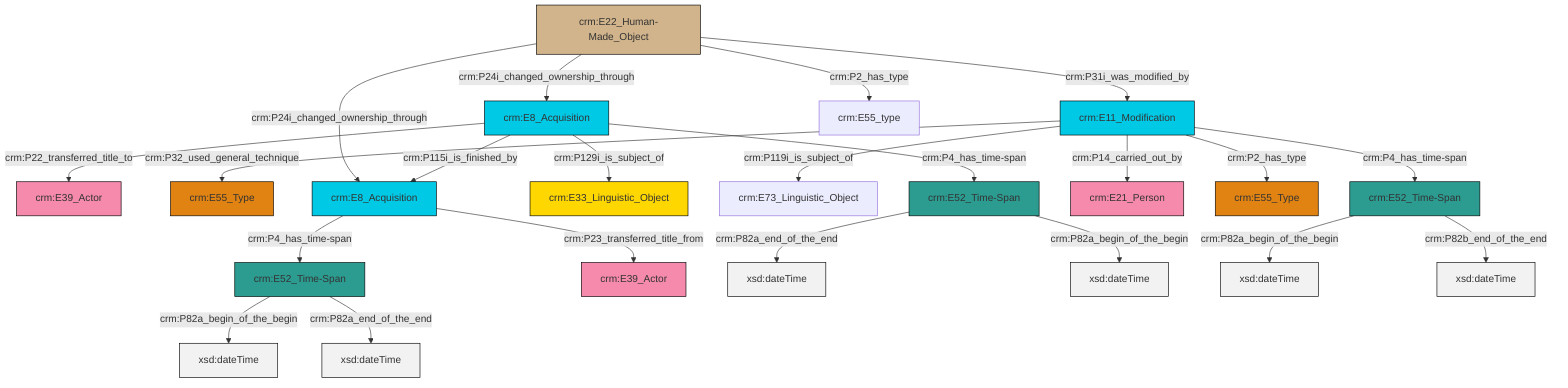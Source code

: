 graph TD
classDef Literal fill:#f2f2f2,stroke:#000000;
classDef CRM_Entity fill:#FFFFFF,stroke:#000000;
classDef Temporal_Entity fill:#00C9E6, stroke:#000000;
classDef Type fill:#E18312, stroke:#000000;
classDef Time-Span fill:#2C9C91, stroke:#000000;
classDef Appellation fill:#FFEB7F, stroke:#000000;
classDef Place fill:#008836, stroke:#000000;
classDef Persistent_Item fill:#B266B2, stroke:#000000;
classDef Conceptual_Object fill:#FFD700, stroke:#000000;
classDef Physical_Thing fill:#D2B48C, stroke:#000000;
classDef Actor fill:#f58aad, stroke:#000000;
classDef PC_Classes fill:#4ce600, stroke:#000000;
classDef Multi fill:#cccccc,stroke:#000000;

2["crm:E11_Modification"]:::Temporal_Entity -->|crm:P32_used_general_technique| 3["crm:E55_Type"]:::Type
8["crm:E52_Time-Span"]:::Time-Span -->|crm:P82a_begin_of_the_begin| 9[xsd:dateTime]:::Literal
10["crm:E8_Acquisition"]:::Temporal_Entity -->|crm:P129i_is_subject_of| 11["crm:E33_Linguistic_Object"]:::Conceptual_Object
2["crm:E11_Modification"]:::Temporal_Entity -->|crm:P119i_is_subject_of| 13["crm:E73_Linguistic_Object"]:::Default
14["crm:E8_Acquisition"]:::Temporal_Entity -->|crm:P23_transferred_title_from| 15["crm:E39_Actor"]:::Actor
10["crm:E8_Acquisition"]:::Temporal_Entity -->|crm:P22_transferred_title_to| 0["crm:E39_Actor"]:::Actor
8["crm:E52_Time-Span"]:::Time-Span -->|crm:P82a_end_of_the_end| 16[xsd:dateTime]:::Literal
2["crm:E11_Modification"]:::Temporal_Entity -->|crm:P4_has_time-span| 4["crm:E52_Time-Span"]:::Time-Span
2["crm:E11_Modification"]:::Temporal_Entity -->|crm:P14_carried_out_by| 18["crm:E21_Person"]:::Actor
14["crm:E8_Acquisition"]:::Temporal_Entity -->|crm:P4_has_time-span| 8["crm:E52_Time-Span"]:::Time-Span
24["crm:E52_Time-Span"]:::Time-Span -->|crm:P82a_end_of_the_end| 25[xsd:dateTime]:::Literal
6["crm:E22_Human-Made_Object"]:::Physical_Thing -->|crm:P2_has_type| 22["crm:E55_type"]:::Default
10["crm:E8_Acquisition"]:::Temporal_Entity -->|crm:P115i_is_finished_by| 14["crm:E8_Acquisition"]:::Temporal_Entity
24["crm:E52_Time-Span"]:::Time-Span -->|crm:P82a_begin_of_the_begin| 29[xsd:dateTime]:::Literal
2["crm:E11_Modification"]:::Temporal_Entity -->|crm:P2_has_type| 19["crm:E55_Type"]:::Type
6["crm:E22_Human-Made_Object"]:::Physical_Thing -->|crm:P24i_changed_ownership_through| 14["crm:E8_Acquisition"]:::Temporal_Entity
6["crm:E22_Human-Made_Object"]:::Physical_Thing -->|crm:P31i_was_modified_by| 2["crm:E11_Modification"]:::Temporal_Entity
10["crm:E8_Acquisition"]:::Temporal_Entity -->|crm:P4_has_time-span| 24["crm:E52_Time-Span"]:::Time-Span
4["crm:E52_Time-Span"]:::Time-Span -->|crm:P82a_begin_of_the_begin| 33[xsd:dateTime]:::Literal
4["crm:E52_Time-Span"]:::Time-Span -->|crm:P82b_end_of_the_end| 34[xsd:dateTime]:::Literal
6["crm:E22_Human-Made_Object"]:::Physical_Thing -->|crm:P24i_changed_ownership_through| 10["crm:E8_Acquisition"]:::Temporal_Entity